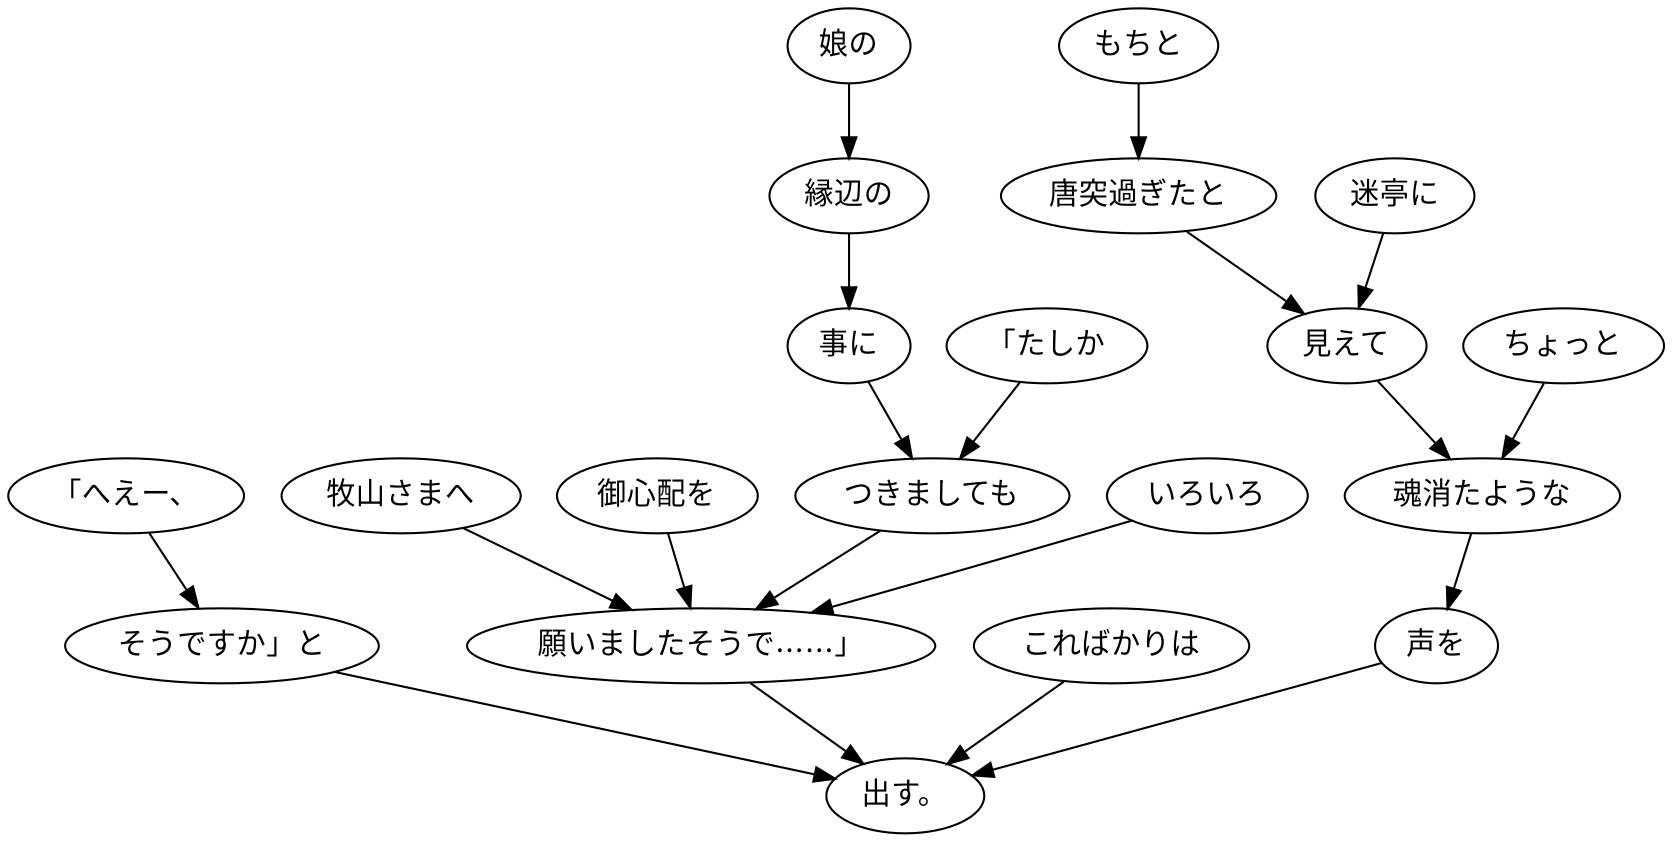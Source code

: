 digraph graph1614 {
	node0 [label="「たしか"];
	node1 [label="娘の"];
	node2 [label="縁辺の"];
	node3 [label="事に"];
	node4 [label="つきましても"];
	node5 [label="いろいろ"];
	node6 [label="牧山さまへ"];
	node7 [label="御心配を"];
	node8 [label="願いましたそうで……」"];
	node9 [label="「へえー、"];
	node10 [label="そうですか」と"];
	node11 [label="こればかりは"];
	node12 [label="迷亭に"];
	node13 [label="もちと"];
	node14 [label="唐突過ぎたと"];
	node15 [label="見えて"];
	node16 [label="ちょっと"];
	node17 [label="魂消たような"];
	node18 [label="声を"];
	node19 [label="出す。"];
	node0 -> node4;
	node1 -> node2;
	node2 -> node3;
	node3 -> node4;
	node4 -> node8;
	node5 -> node8;
	node6 -> node8;
	node7 -> node8;
	node8 -> node19;
	node9 -> node10;
	node10 -> node19;
	node11 -> node19;
	node12 -> node15;
	node13 -> node14;
	node14 -> node15;
	node15 -> node17;
	node16 -> node17;
	node17 -> node18;
	node18 -> node19;
}
